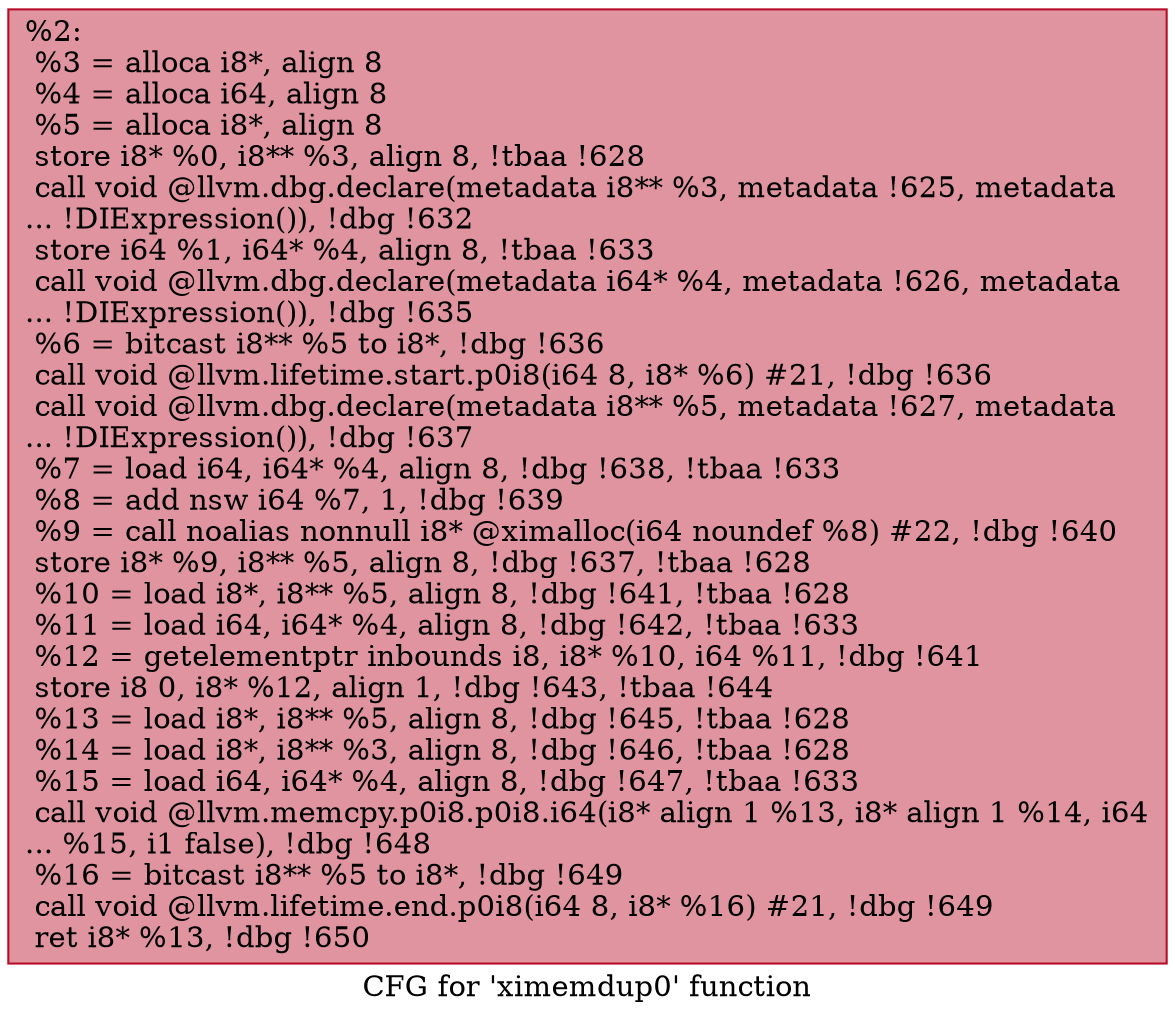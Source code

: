 digraph "CFG for 'ximemdup0' function" {
	label="CFG for 'ximemdup0' function";

	Node0x7ba770 [shape=record,color="#b70d28ff", style=filled, fillcolor="#b70d2870",label="{%2:\l  %3 = alloca i8*, align 8\l  %4 = alloca i64, align 8\l  %5 = alloca i8*, align 8\l  store i8* %0, i8** %3, align 8, !tbaa !628\l  call void @llvm.dbg.declare(metadata i8** %3, metadata !625, metadata\l... !DIExpression()), !dbg !632\l  store i64 %1, i64* %4, align 8, !tbaa !633\l  call void @llvm.dbg.declare(metadata i64* %4, metadata !626, metadata\l... !DIExpression()), !dbg !635\l  %6 = bitcast i8** %5 to i8*, !dbg !636\l  call void @llvm.lifetime.start.p0i8(i64 8, i8* %6) #21, !dbg !636\l  call void @llvm.dbg.declare(metadata i8** %5, metadata !627, metadata\l... !DIExpression()), !dbg !637\l  %7 = load i64, i64* %4, align 8, !dbg !638, !tbaa !633\l  %8 = add nsw i64 %7, 1, !dbg !639\l  %9 = call noalias nonnull i8* @ximalloc(i64 noundef %8) #22, !dbg !640\l  store i8* %9, i8** %5, align 8, !dbg !637, !tbaa !628\l  %10 = load i8*, i8** %5, align 8, !dbg !641, !tbaa !628\l  %11 = load i64, i64* %4, align 8, !dbg !642, !tbaa !633\l  %12 = getelementptr inbounds i8, i8* %10, i64 %11, !dbg !641\l  store i8 0, i8* %12, align 1, !dbg !643, !tbaa !644\l  %13 = load i8*, i8** %5, align 8, !dbg !645, !tbaa !628\l  %14 = load i8*, i8** %3, align 8, !dbg !646, !tbaa !628\l  %15 = load i64, i64* %4, align 8, !dbg !647, !tbaa !633\l  call void @llvm.memcpy.p0i8.p0i8.i64(i8* align 1 %13, i8* align 1 %14, i64\l... %15, i1 false), !dbg !648\l  %16 = bitcast i8** %5 to i8*, !dbg !649\l  call void @llvm.lifetime.end.p0i8(i64 8, i8* %16) #21, !dbg !649\l  ret i8* %13, !dbg !650\l}"];
}
